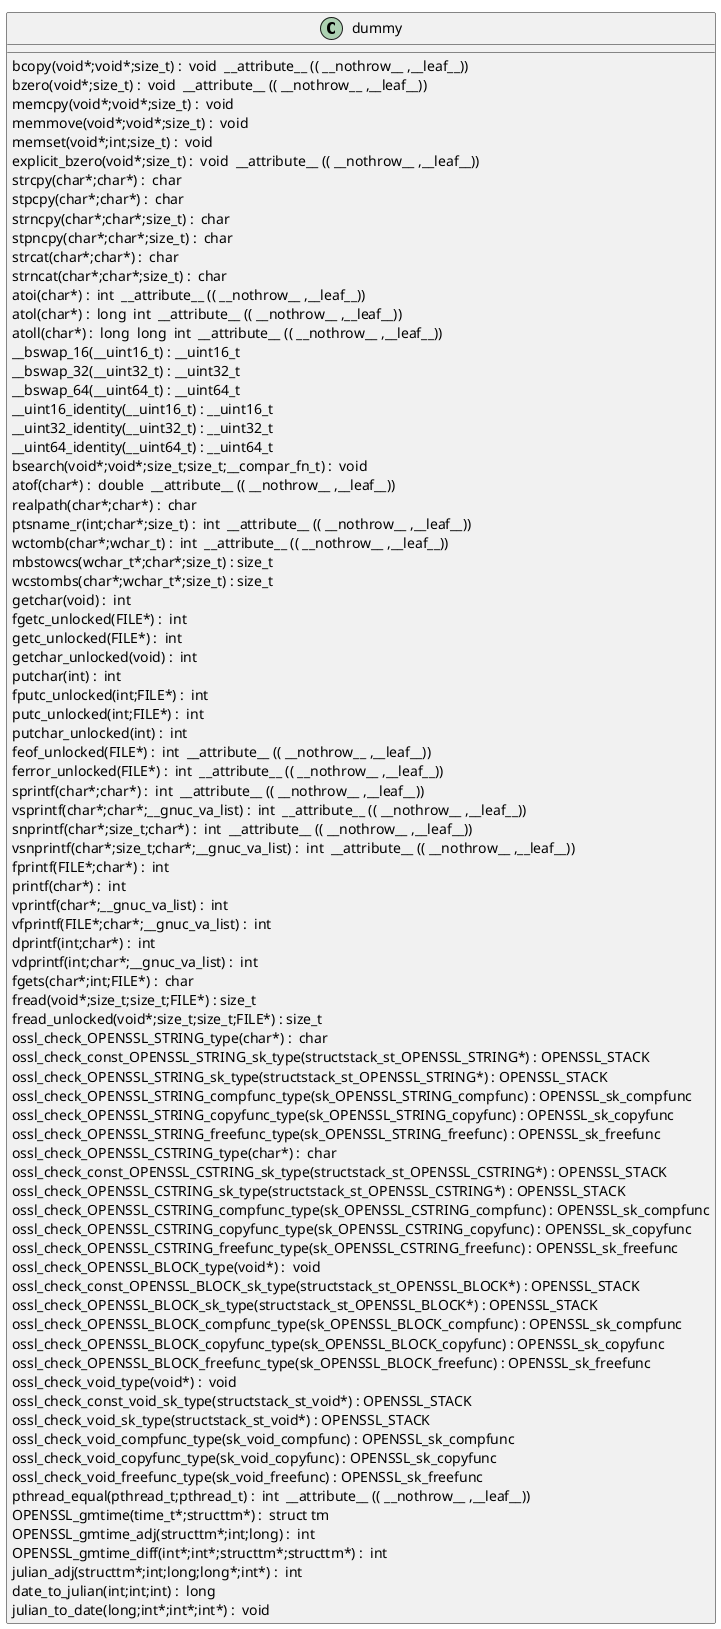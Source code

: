 @startuml
!pragma layout smetana
class dummy {
bcopy(void*;void*;size_t) :  void  __attribute__ (( __nothrow__ ,__leaf__)) [[[./../.././qc/crypto/o_time.c.html#580]]]
bzero(void*;size_t) :  void  __attribute__ (( __nothrow__ ,__leaf__)) [[[./../.././qc/crypto/o_time.c.html#587]]]
memcpy(void*;void*;size_t) :  void  [[[./../.././qc/crypto/o_time.c.html#628]]]
memmove(void*;void*;size_t) :  void  [[[./../.././qc/crypto/o_time.c.html#636]]]
memset(void*;int;size_t) :  void  [[[./../.././qc/crypto/o_time.c.html#643]]]
explicit_bzero(void*;size_t) :  void  __attribute__ (( __nothrow__ ,__leaf__)) [[[./../.././qc/crypto/o_time.c.html#656]]]
strcpy(char*;char*) :  char  [[[./../.././qc/crypto/o_time.c.html#663]]]
stpcpy(char*;char*) :  char  [[[./../.././qc/crypto/o_time.c.html#670]]]
strncpy(char*;char*;size_t) :  char  [[[./../.././qc/crypto/o_time.c.html#678]]]
stpncpy(char*;char*;size_t) :  char  [[[./../.././qc/crypto/o_time.c.html#688]]]
strcat(char*;char*) :  char  [[[./../.././qc/crypto/o_time.c.html#695]]]
strncat(char*;char*;size_t) :  char  [[[./../.././qc/crypto/o_time.c.html#702]]]
atoi(char*) :  int  __attribute__ (( __nothrow__ ,__leaf__)) [[[./../.././qc/crypto/o_time.c.html#849]]]
atol(char*) :  long  int  __attribute__ (( __nothrow__ ,__leaf__)) [[[./../.././qc/crypto/o_time.c.html#854]]]
atoll(char*) :  long  long  int  __attribute__ (( __nothrow__ ,__leaf__)) [[[./../.././qc/crypto/o_time.c.html#861]]]
__bswap_16(__uint16_t) : __uint16_t [[[./../.././qc/crypto/o_time.c.html#1023]]]
__bswap_32(__uint32_t) : __uint32_t [[[./../.././qc/crypto/o_time.c.html#1038]]]
__bswap_64(__uint64_t) : __uint64_t [[[./../.././qc/crypto/o_time.c.html#1048]]]
__uint16_identity(__uint16_t) : __uint16_t [[[./../.././qc/crypto/o_time.c.html#1060]]]
__uint32_identity(__uint32_t) : __uint32_t [[[./../.././qc/crypto/o_time.c.html#1066]]]
__uint64_identity(__uint64_t) : __uint64_t [[[./../.././qc/crypto/o_time.c.html#1072]]]
bsearch(void*;void*;size_t;size_t;__compar_fn_t) :  void  [[[./../.././qc/crypto/o_time.c.html#1740]]]
atof(char*) :  double  __attribute__ (( __nothrow__ ,__leaf__)) [[[./../.././qc/crypto/o_time.c.html#1]]]
realpath(char*;char*) :  char  [[[./../.././qc/crypto/o_time.c.html#1]]]
ptsname_r(int;char*;size_t) :  int  __attribute__ (( __nothrow__ ,__leaf__)) [[[./../.././qc/crypto/o_time.c.html#1]]]
wctomb(char*;wchar_t) :  int  __attribute__ (( __nothrow__ ,__leaf__)) [[[./../.././qc/crypto/o_time.c.html#1]]]
mbstowcs(wchar_t*;char*;size_t) : size_t [[[./../.././qc/crypto/o_time.c.html#1]]]
wcstombs(char*;wchar_t*;size_t) : size_t [[[./../.././qc/crypto/o_time.c.html#1]]]
getchar(void) :  int  [[[./../.././qc/crypto/o_time.c.html#1]]]
fgetc_unlocked(FILE*) :  int  [[[./../.././qc/crypto/o_time.c.html#1]]]
getc_unlocked(FILE*) :  int  [[[./../.././qc/crypto/o_time.c.html#1]]]
getchar_unlocked(void) :  int  [[[./../.././qc/crypto/o_time.c.html#1]]]
putchar(int) :  int  [[[./../.././qc/crypto/o_time.c.html#1]]]
fputc_unlocked(int;FILE*) :  int  [[[./../.././qc/crypto/o_time.c.html#1]]]
putc_unlocked(int;FILE*) :  int  [[[./../.././qc/crypto/o_time.c.html#1]]]
putchar_unlocked(int) :  int  [[[./../.././qc/crypto/o_time.c.html#1]]]
feof_unlocked(FILE*) :  int  __attribute__ (( __nothrow__ ,__leaf__)) [[[./../.././qc/crypto/o_time.c.html#1]]]
ferror_unlocked(FILE*) :  int  __attribute__ (( __nothrow__ ,__leaf__)) [[[./../.././qc/crypto/o_time.c.html#1]]]
sprintf(char*;char*) :  int  __attribute__ (( __nothrow__ ,__leaf__)) [[[./../.././qc/crypto/o_time.c.html#1]]]
vsprintf(char*;char*;__gnuc_va_list) :  int  __attribute__ (( __nothrow__ ,__leaf__)) [[[./../.././qc/crypto/o_time.c.html#1]]]
snprintf(char*;size_t;char*) :  int  __attribute__ (( __nothrow__ ,__leaf__)) [[[./../.././qc/crypto/o_time.c.html#1]]]
vsnprintf(char*;size_t;char*;__gnuc_va_list) :  int  __attribute__ (( __nothrow__ ,__leaf__)) [[[./../.././qc/crypto/o_time.c.html#1]]]
fprintf(FILE*;char*) :  int  [[[./../.././qc/crypto/o_time.c.html#1]]]
printf(char*) :  int  [[[./../.././qc/crypto/o_time.c.html#1]]]
vprintf(char*;__gnuc_va_list) :  int  [[[./../.././qc/crypto/o_time.c.html#1]]]
vfprintf(FILE*;char*;__gnuc_va_list) :  int  [[[./../.././qc/crypto/o_time.c.html#1]]]
dprintf(int;char*) :  int  [[[./../.././qc/crypto/o_time.c.html#1]]]
vdprintf(int;char*;__gnuc_va_list) :  int  [[[./../.././qc/crypto/o_time.c.html#1]]]
fgets(char*;int;FILE*) :  char  [[[./../.././qc/crypto/o_time.c.html#1]]]
fread(void*;size_t;size_t;FILE*) : size_t [[[./../.././qc/crypto/o_time.c.html#1]]]
fread_unlocked(void*;size_t;size_t;FILE*) : size_t [[[./../.././qc/crypto/o_time.c.html#1]]]
ossl_check_OPENSSL_STRING_type(char*) :  char  [[[./../.././qc/crypto/o_time.c.html#1]]]
ossl_check_const_OPENSSL_STRING_sk_type(structstack_st_OPENSSL_STRING*) : OPENSSL_STACK [[[./../.././qc/crypto/o_time.c.html#1]]]
ossl_check_OPENSSL_STRING_sk_type(structstack_st_OPENSSL_STRING*) : OPENSSL_STACK [[[./../.././qc/crypto/o_time.c.html#1]]]
ossl_check_OPENSSL_STRING_compfunc_type(sk_OPENSSL_STRING_compfunc) : OPENSSL_sk_compfunc [[[./../.././qc/crypto/o_time.c.html#1]]]
ossl_check_OPENSSL_STRING_copyfunc_type(sk_OPENSSL_STRING_copyfunc) : OPENSSL_sk_copyfunc [[[./../.././qc/crypto/o_time.c.html#1]]]
ossl_check_OPENSSL_STRING_freefunc_type(sk_OPENSSL_STRING_freefunc) : OPENSSL_sk_freefunc [[[./../.././qc/crypto/o_time.c.html#1]]]
ossl_check_OPENSSL_CSTRING_type(char*) :  char  [[[./../.././qc/crypto/o_time.c.html#1]]]
ossl_check_const_OPENSSL_CSTRING_sk_type(structstack_st_OPENSSL_CSTRING*) : OPENSSL_STACK [[[./../.././qc/crypto/o_time.c.html#1]]]
ossl_check_OPENSSL_CSTRING_sk_type(structstack_st_OPENSSL_CSTRING*) : OPENSSL_STACK [[[./../.././qc/crypto/o_time.c.html#1]]]
ossl_check_OPENSSL_CSTRING_compfunc_type(sk_OPENSSL_CSTRING_compfunc) : OPENSSL_sk_compfunc [[[./../.././qc/crypto/o_time.c.html#1]]]
ossl_check_OPENSSL_CSTRING_copyfunc_type(sk_OPENSSL_CSTRING_copyfunc) : OPENSSL_sk_copyfunc [[[./../.././qc/crypto/o_time.c.html#1]]]
ossl_check_OPENSSL_CSTRING_freefunc_type(sk_OPENSSL_CSTRING_freefunc) : OPENSSL_sk_freefunc [[[./../.././qc/crypto/o_time.c.html#1]]]
ossl_check_OPENSSL_BLOCK_type(void*) :  void  [[[./../.././qc/crypto/o_time.c.html#1]]]
ossl_check_const_OPENSSL_BLOCK_sk_type(structstack_st_OPENSSL_BLOCK*) : OPENSSL_STACK [[[./../.././qc/crypto/o_time.c.html#1]]]
ossl_check_OPENSSL_BLOCK_sk_type(structstack_st_OPENSSL_BLOCK*) : OPENSSL_STACK [[[./../.././qc/crypto/o_time.c.html#1]]]
ossl_check_OPENSSL_BLOCK_compfunc_type(sk_OPENSSL_BLOCK_compfunc) : OPENSSL_sk_compfunc [[[./../.././qc/crypto/o_time.c.html#1]]]
ossl_check_OPENSSL_BLOCK_copyfunc_type(sk_OPENSSL_BLOCK_copyfunc) : OPENSSL_sk_copyfunc [[[./../.././qc/crypto/o_time.c.html#1]]]
ossl_check_OPENSSL_BLOCK_freefunc_type(sk_OPENSSL_BLOCK_freefunc) : OPENSSL_sk_freefunc [[[./../.././qc/crypto/o_time.c.html#1]]]
ossl_check_void_type(void*) :  void  [[[./../.././qc/crypto/o_time.c.html#1]]]
ossl_check_const_void_sk_type(structstack_st_void*) : OPENSSL_STACK [[[./../.././qc/crypto/o_time.c.html#1]]]
ossl_check_void_sk_type(structstack_st_void*) : OPENSSL_STACK [[[./../.././qc/crypto/o_time.c.html#1]]]
ossl_check_void_compfunc_type(sk_void_compfunc) : OPENSSL_sk_compfunc [[[./../.././qc/crypto/o_time.c.html#1]]]
ossl_check_void_copyfunc_type(sk_void_copyfunc) : OPENSSL_sk_copyfunc [[[./../.././qc/crypto/o_time.c.html#1]]]
ossl_check_void_freefunc_type(sk_void_freefunc) : OPENSSL_sk_freefunc [[[./../.././qc/crypto/o_time.c.html#1]]]
pthread_equal(pthread_t;pthread_t) :  int  __attribute__ (( __nothrow__ ,__leaf__)) [[[./../.././qc/crypto/o_time.c.html#1]]]
OPENSSL_gmtime(time_t*;structtm*) :  struct tm [[[./../.././qc/crypto/o_time.c.html#1]]]
OPENSSL_gmtime_adj(structtm*;int;long) :  int  [[[./../.././qc/crypto/o_time.c.html#1]]]
OPENSSL_gmtime_diff(int*;int*;structtm*;structtm*) :  int  [[[./../.././qc/crypto/o_time.c.html#1]]]
julian_adj(structtm*;int;long;long*;int*) :  int  [[[./../.././qc/crypto/o_time.c.html#1]]]
date_to_julian(int;int;int) :  long  [[[./../.././qc/crypto/o_time.c.html#1]]]
julian_to_date(long;int*;int*;int*) :  void  [[[./../.././qc/crypto/o_time.c.html#1]]]
} 
@enduml
